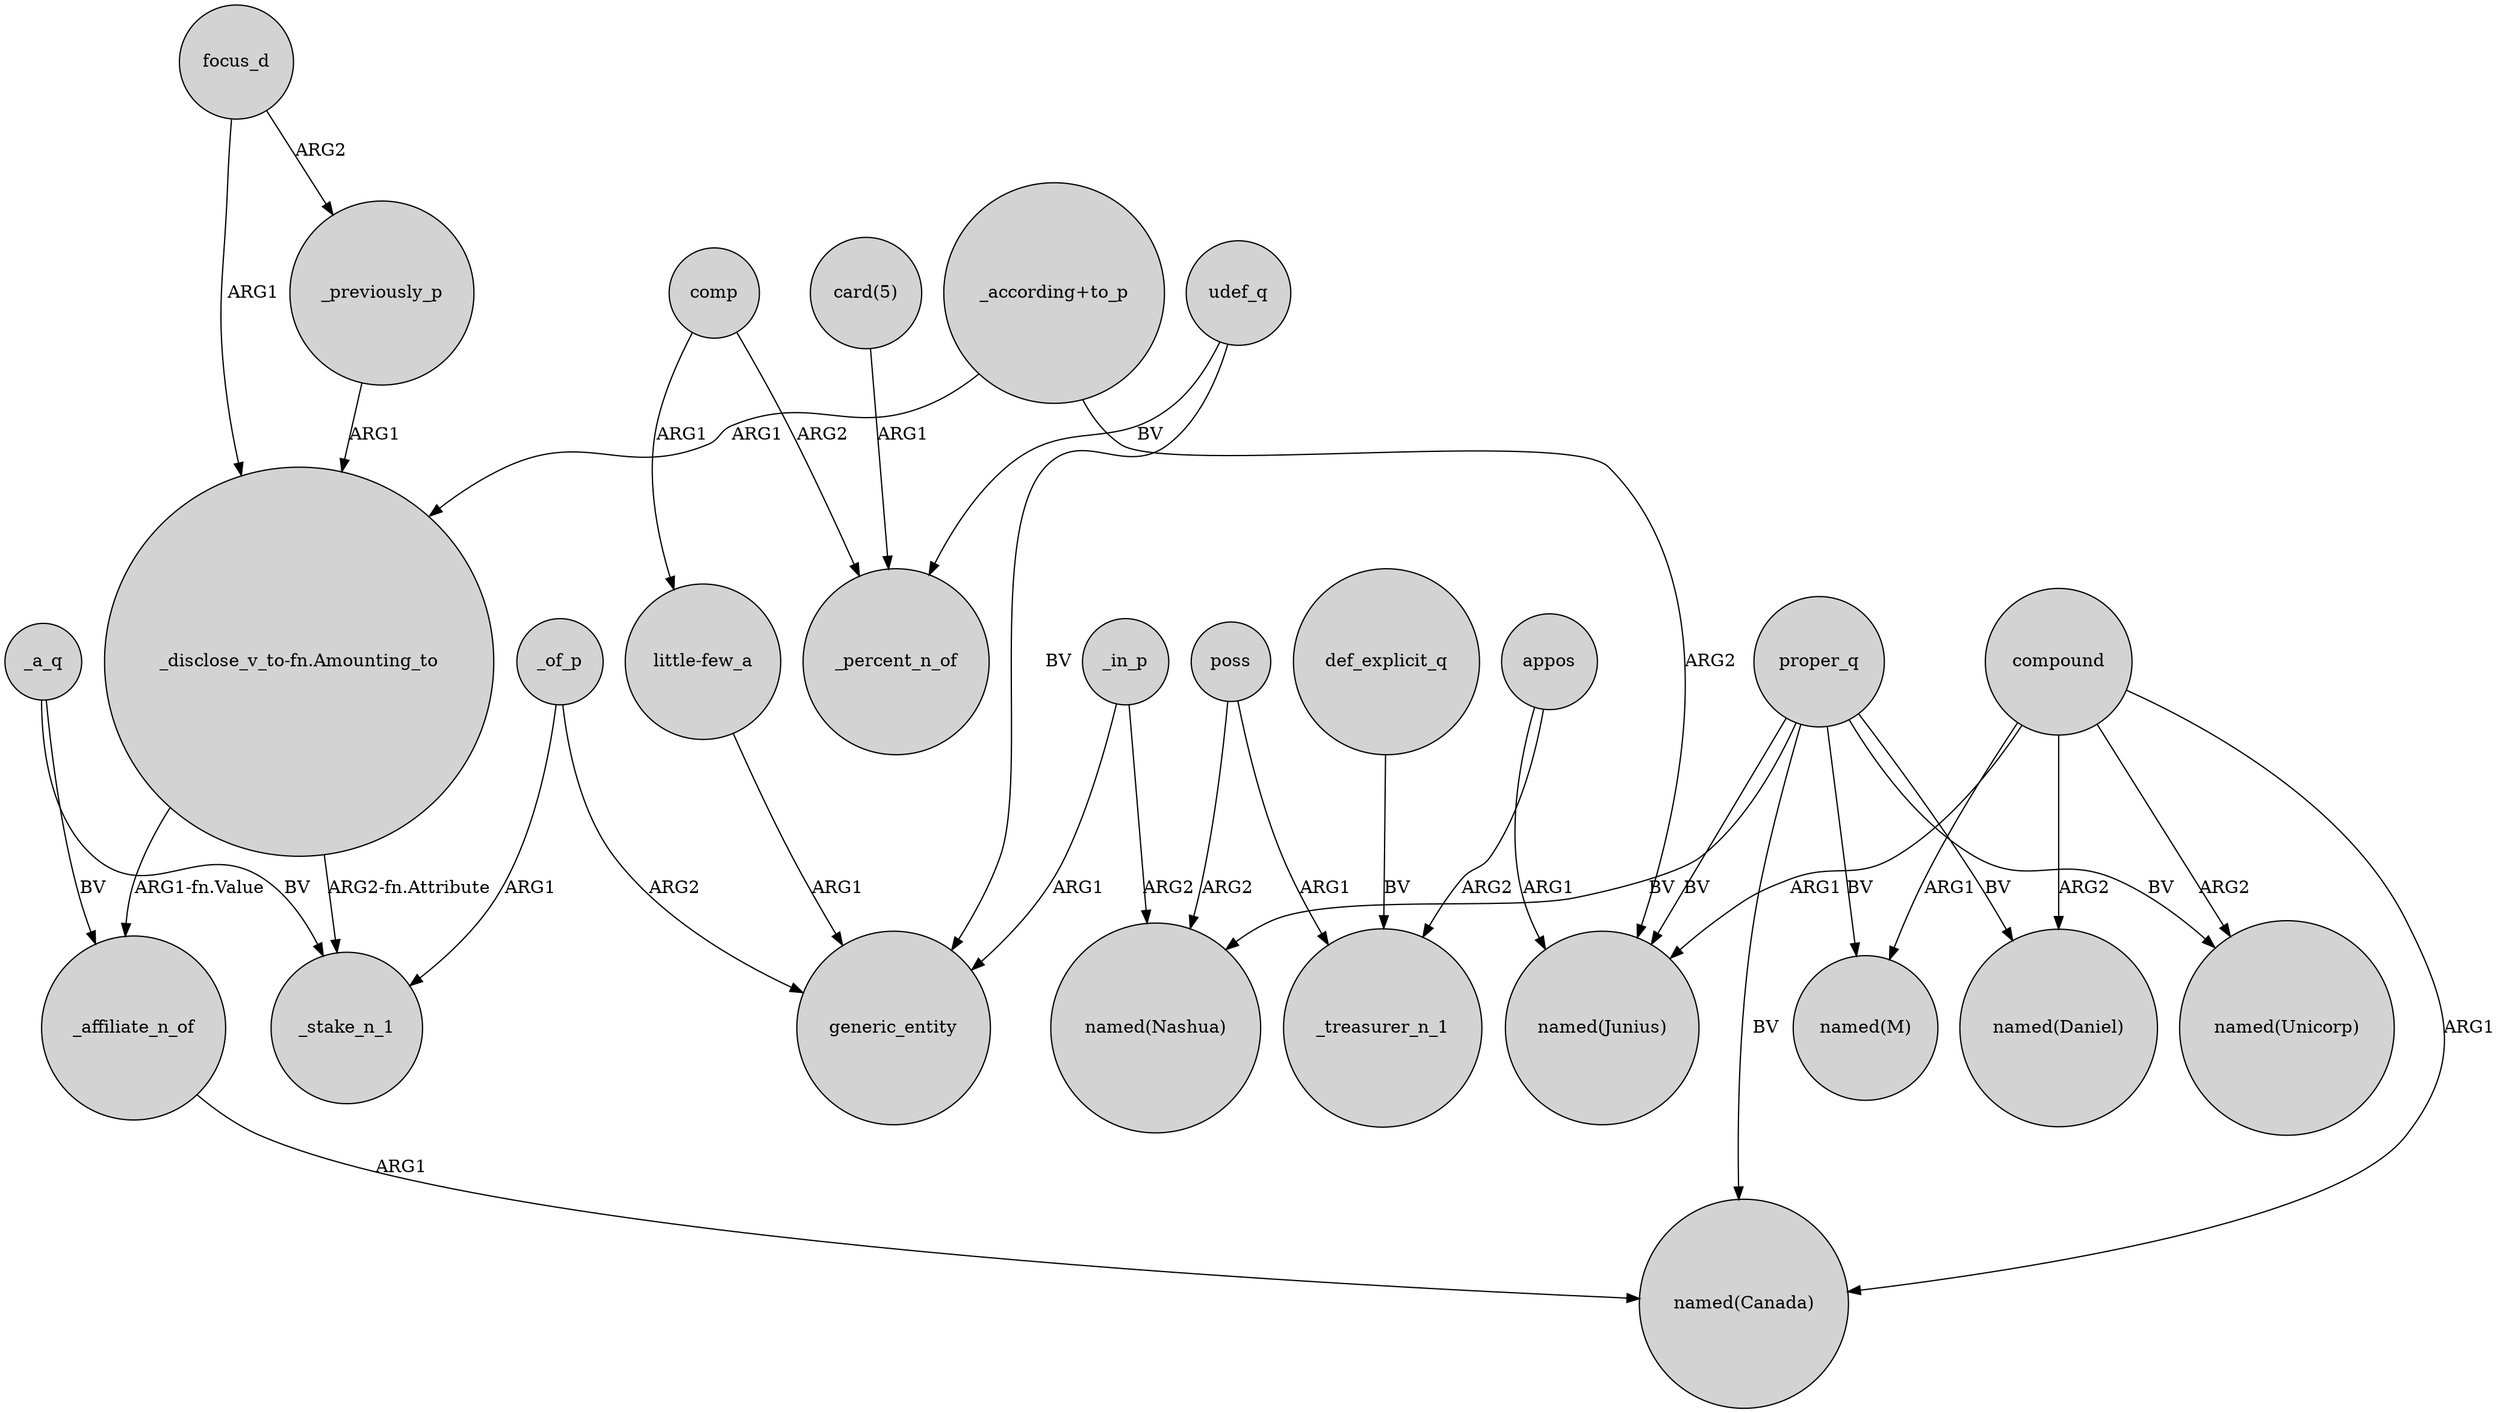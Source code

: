 digraph {
	node [shape=circle style=filled]
	_previously_p -> "_disclose_v_to-fn.Amounting_to" [label=ARG1]
	"_according+to_p" -> "named(Junius)" [label=ARG2]
	poss -> "named(Nashua)" [label=ARG2]
	"_disclose_v_to-fn.Amounting_to" -> _stake_n_1 [label="ARG2-fn.Attribute"]
	proper_q -> "named(Unicorp)" [label=BV]
	focus_d -> "_disclose_v_to-fn.Amounting_to" [label=ARG1]
	proper_q -> "named(M)" [label=BV]
	appos -> "named(Junius)" [label=ARG1]
	"_disclose_v_to-fn.Amounting_to" -> _affiliate_n_of [label="ARG1-fn.Value"]
	"little-few_a" -> generic_entity [label=ARG1]
	udef_q -> generic_entity [label=BV]
	focus_d -> _previously_p [label=ARG2]
	_in_p -> generic_entity [label=ARG1]
	_of_p -> _stake_n_1 [label=ARG1]
	def_explicit_q -> _treasurer_n_1 [label=BV]
	udef_q -> _percent_n_of [label=BV]
	proper_q -> "named(Daniel)" [label=BV]
	_in_p -> "named(Nashua)" [label=ARG2]
	compound -> "named(M)" [label=ARG1]
	_of_p -> generic_entity [label=ARG2]
	"card(5)" -> _percent_n_of [label=ARG1]
	compound -> "named(Canada)" [label=ARG1]
	proper_q -> "named(Nashua)" [label=BV]
	comp -> "little-few_a" [label=ARG1]
	proper_q -> "named(Canada)" [label=BV]
	_a_q -> _affiliate_n_of [label=BV]
	proper_q -> "named(Junius)" [label=BV]
	compound -> "named(Junius)" [label=ARG1]
	compound -> "named(Unicorp)" [label=ARG2]
	"_according+to_p" -> "_disclose_v_to-fn.Amounting_to" [label=ARG1]
	compound -> "named(Daniel)" [label=ARG2]
	appos -> _treasurer_n_1 [label=ARG2]
	poss -> _treasurer_n_1 [label=ARG1]
	_affiliate_n_of -> "named(Canada)" [label=ARG1]
	_a_q -> _stake_n_1 [label=BV]
	comp -> _percent_n_of [label=ARG2]
}
